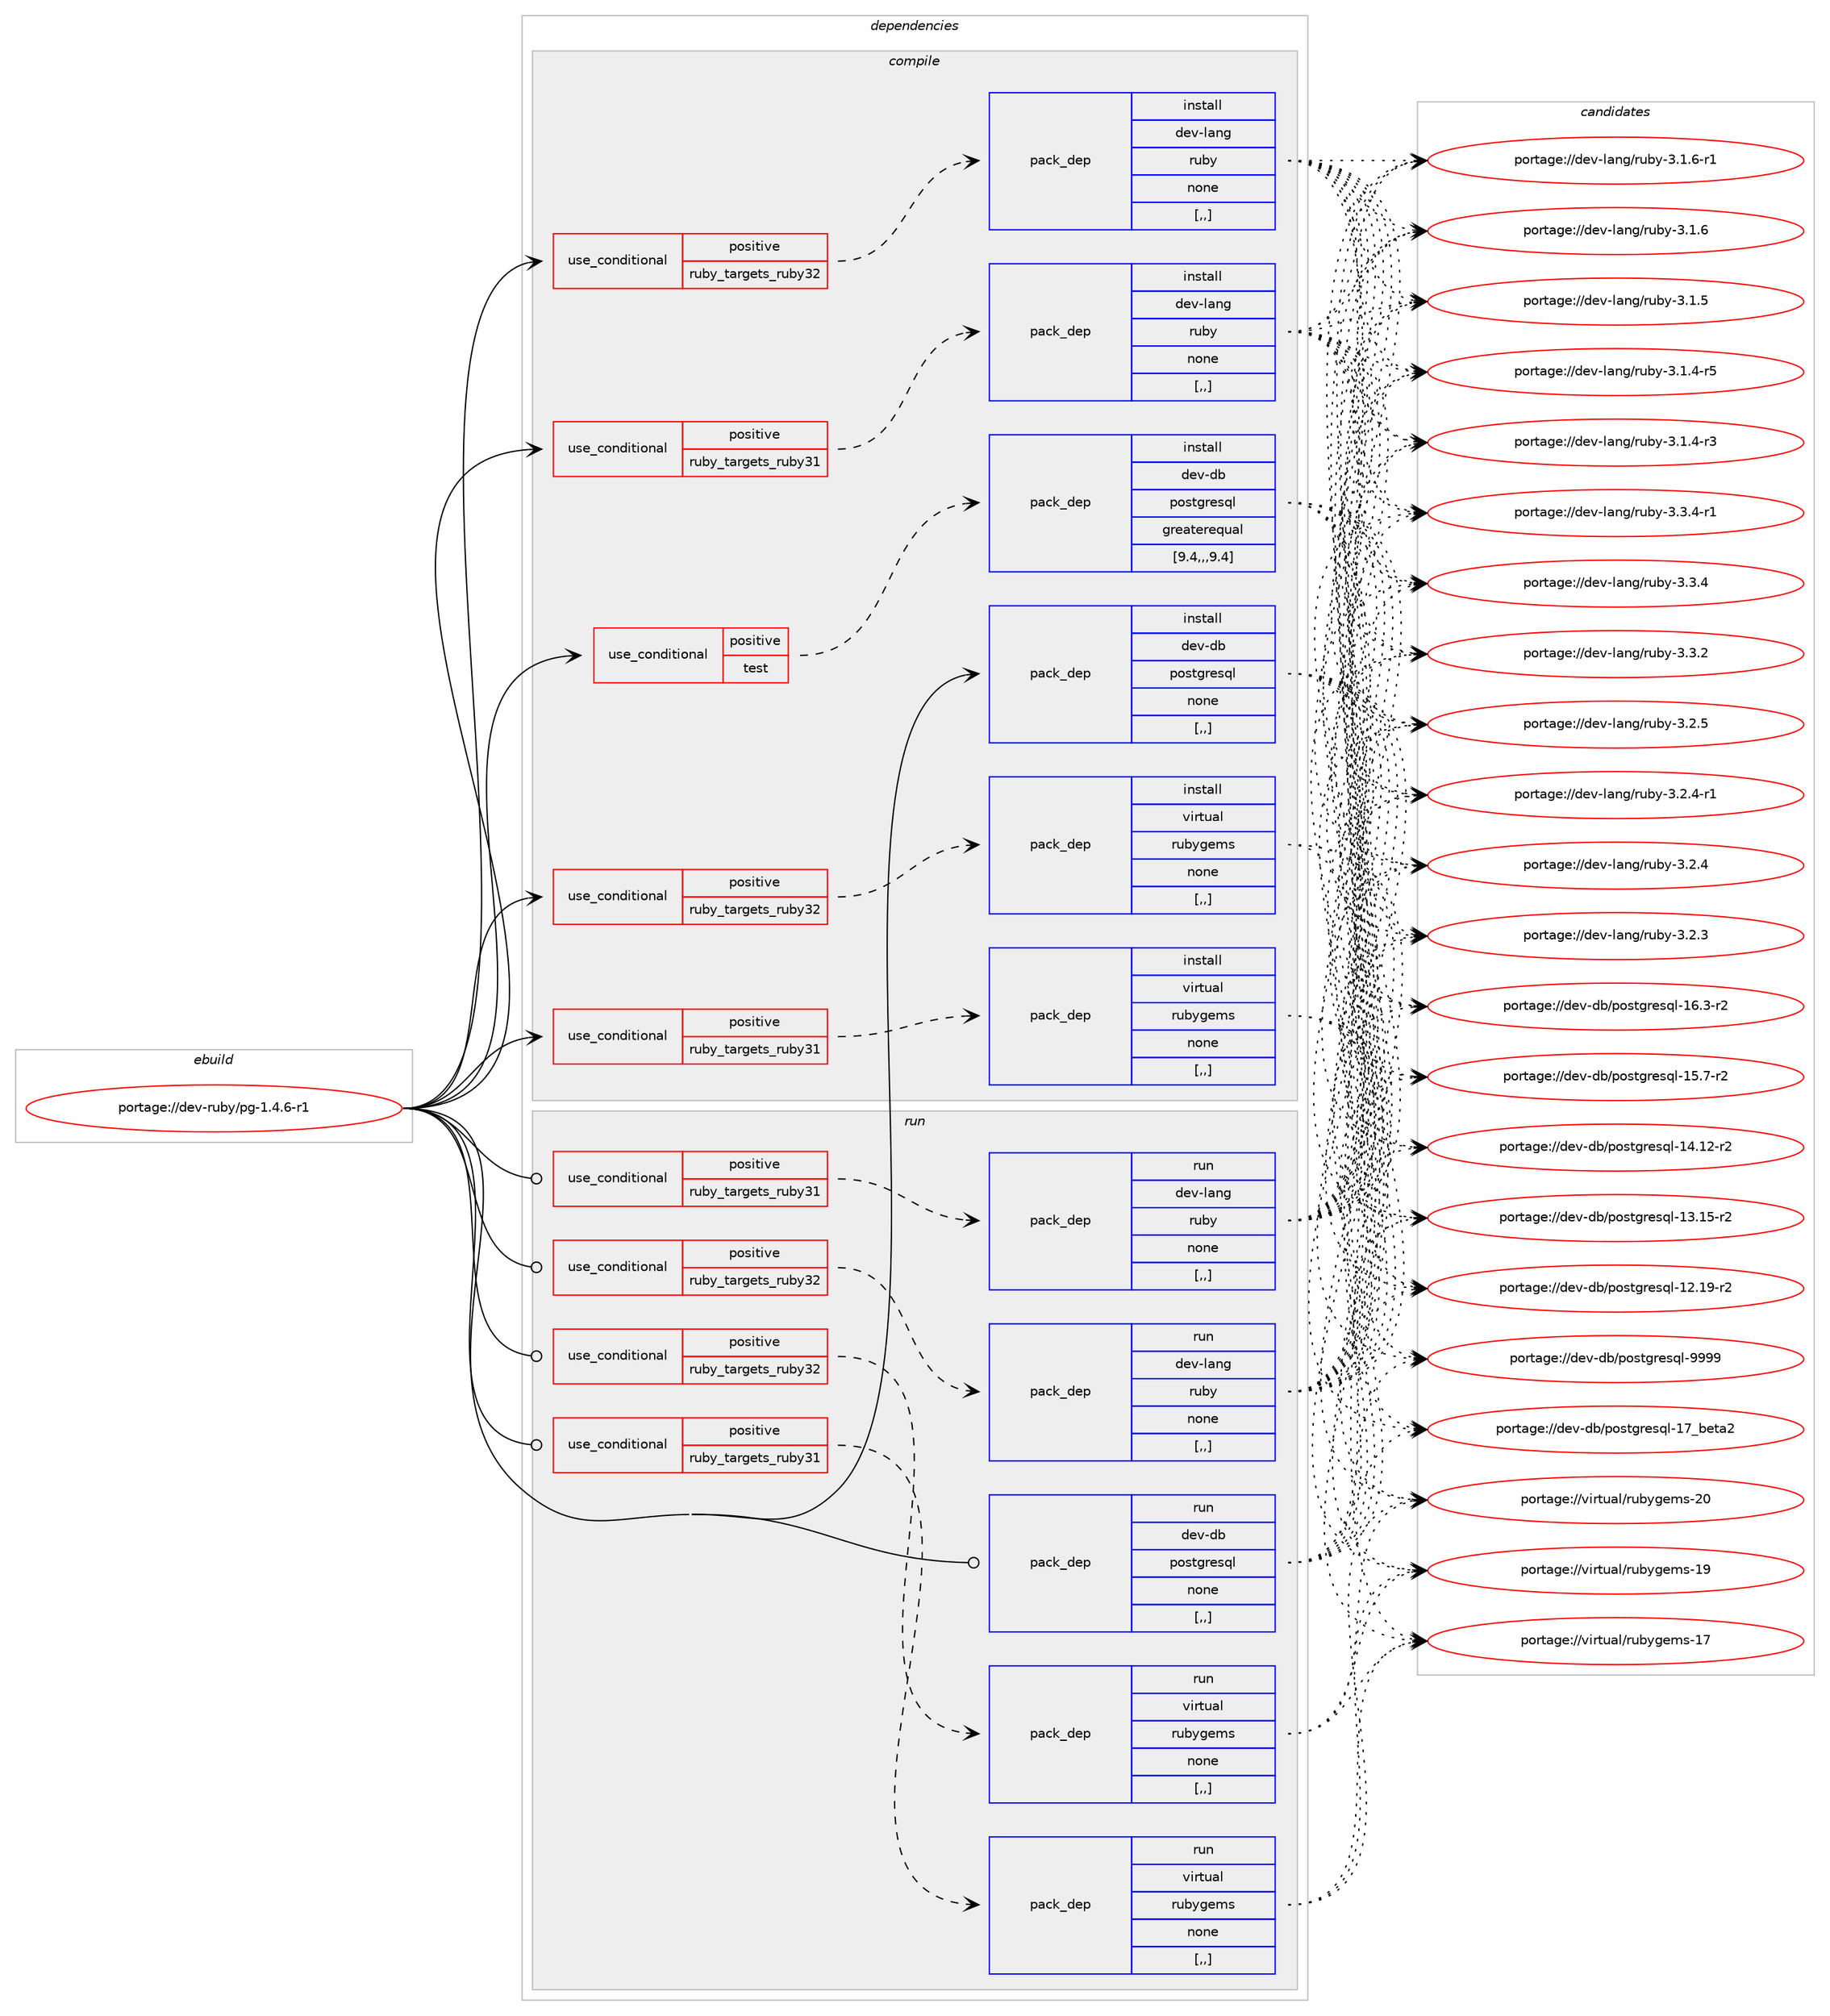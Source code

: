 digraph prolog {

# *************
# Graph options
# *************

newrank=true;
concentrate=true;
compound=true;
graph [rankdir=LR,fontname=Helvetica,fontsize=10,ranksep=1.5];#, ranksep=2.5, nodesep=0.2];
edge  [arrowhead=vee];
node  [fontname=Helvetica,fontsize=10];

# **********
# The ebuild
# **********

subgraph cluster_leftcol {
color=gray;
label=<<i>ebuild</i>>;
id [label="portage://dev-ruby/pg-1.4.6-r1", color=red, width=4, href="../dev-ruby/pg-1.4.6-r1.svg"];
}

# ****************
# The dependencies
# ****************

subgraph cluster_midcol {
color=gray;
label=<<i>dependencies</i>>;
subgraph cluster_compile {
fillcolor="#eeeeee";
style=filled;
label=<<i>compile</i>>;
subgraph cond52552 {
dependency194207 [label=<<TABLE BORDER="0" CELLBORDER="1" CELLSPACING="0" CELLPADDING="4"><TR><TD ROWSPAN="3" CELLPADDING="10">use_conditional</TD></TR><TR><TD>positive</TD></TR><TR><TD>ruby_targets_ruby31</TD></TR></TABLE>>, shape=none, color=red];
subgraph pack140303 {
dependency194208 [label=<<TABLE BORDER="0" CELLBORDER="1" CELLSPACING="0" CELLPADDING="4" WIDTH="220"><TR><TD ROWSPAN="6" CELLPADDING="30">pack_dep</TD></TR><TR><TD WIDTH="110">install</TD></TR><TR><TD>dev-lang</TD></TR><TR><TD>ruby</TD></TR><TR><TD>none</TD></TR><TR><TD>[,,]</TD></TR></TABLE>>, shape=none, color=blue];
}
dependency194207:e -> dependency194208:w [weight=20,style="dashed",arrowhead="vee"];
}
id:e -> dependency194207:w [weight=20,style="solid",arrowhead="vee"];
subgraph cond52553 {
dependency194209 [label=<<TABLE BORDER="0" CELLBORDER="1" CELLSPACING="0" CELLPADDING="4"><TR><TD ROWSPAN="3" CELLPADDING="10">use_conditional</TD></TR><TR><TD>positive</TD></TR><TR><TD>ruby_targets_ruby31</TD></TR></TABLE>>, shape=none, color=red];
subgraph pack140304 {
dependency194210 [label=<<TABLE BORDER="0" CELLBORDER="1" CELLSPACING="0" CELLPADDING="4" WIDTH="220"><TR><TD ROWSPAN="6" CELLPADDING="30">pack_dep</TD></TR><TR><TD WIDTH="110">install</TD></TR><TR><TD>virtual</TD></TR><TR><TD>rubygems</TD></TR><TR><TD>none</TD></TR><TR><TD>[,,]</TD></TR></TABLE>>, shape=none, color=blue];
}
dependency194209:e -> dependency194210:w [weight=20,style="dashed",arrowhead="vee"];
}
id:e -> dependency194209:w [weight=20,style="solid",arrowhead="vee"];
subgraph cond52554 {
dependency194211 [label=<<TABLE BORDER="0" CELLBORDER="1" CELLSPACING="0" CELLPADDING="4"><TR><TD ROWSPAN="3" CELLPADDING="10">use_conditional</TD></TR><TR><TD>positive</TD></TR><TR><TD>ruby_targets_ruby32</TD></TR></TABLE>>, shape=none, color=red];
subgraph pack140305 {
dependency194212 [label=<<TABLE BORDER="0" CELLBORDER="1" CELLSPACING="0" CELLPADDING="4" WIDTH="220"><TR><TD ROWSPAN="6" CELLPADDING="30">pack_dep</TD></TR><TR><TD WIDTH="110">install</TD></TR><TR><TD>dev-lang</TD></TR><TR><TD>ruby</TD></TR><TR><TD>none</TD></TR><TR><TD>[,,]</TD></TR></TABLE>>, shape=none, color=blue];
}
dependency194211:e -> dependency194212:w [weight=20,style="dashed",arrowhead="vee"];
}
id:e -> dependency194211:w [weight=20,style="solid",arrowhead="vee"];
subgraph cond52555 {
dependency194213 [label=<<TABLE BORDER="0" CELLBORDER="1" CELLSPACING="0" CELLPADDING="4"><TR><TD ROWSPAN="3" CELLPADDING="10">use_conditional</TD></TR><TR><TD>positive</TD></TR><TR><TD>ruby_targets_ruby32</TD></TR></TABLE>>, shape=none, color=red];
subgraph pack140306 {
dependency194214 [label=<<TABLE BORDER="0" CELLBORDER="1" CELLSPACING="0" CELLPADDING="4" WIDTH="220"><TR><TD ROWSPAN="6" CELLPADDING="30">pack_dep</TD></TR><TR><TD WIDTH="110">install</TD></TR><TR><TD>virtual</TD></TR><TR><TD>rubygems</TD></TR><TR><TD>none</TD></TR><TR><TD>[,,]</TD></TR></TABLE>>, shape=none, color=blue];
}
dependency194213:e -> dependency194214:w [weight=20,style="dashed",arrowhead="vee"];
}
id:e -> dependency194213:w [weight=20,style="solid",arrowhead="vee"];
subgraph cond52556 {
dependency194215 [label=<<TABLE BORDER="0" CELLBORDER="1" CELLSPACING="0" CELLPADDING="4"><TR><TD ROWSPAN="3" CELLPADDING="10">use_conditional</TD></TR><TR><TD>positive</TD></TR><TR><TD>test</TD></TR></TABLE>>, shape=none, color=red];
subgraph pack140307 {
dependency194216 [label=<<TABLE BORDER="0" CELLBORDER="1" CELLSPACING="0" CELLPADDING="4" WIDTH="220"><TR><TD ROWSPAN="6" CELLPADDING="30">pack_dep</TD></TR><TR><TD WIDTH="110">install</TD></TR><TR><TD>dev-db</TD></TR><TR><TD>postgresql</TD></TR><TR><TD>greaterequal</TD></TR><TR><TD>[9.4,,,9.4]</TD></TR></TABLE>>, shape=none, color=blue];
}
dependency194215:e -> dependency194216:w [weight=20,style="dashed",arrowhead="vee"];
}
id:e -> dependency194215:w [weight=20,style="solid",arrowhead="vee"];
subgraph pack140308 {
dependency194217 [label=<<TABLE BORDER="0" CELLBORDER="1" CELLSPACING="0" CELLPADDING="4" WIDTH="220"><TR><TD ROWSPAN="6" CELLPADDING="30">pack_dep</TD></TR><TR><TD WIDTH="110">install</TD></TR><TR><TD>dev-db</TD></TR><TR><TD>postgresql</TD></TR><TR><TD>none</TD></TR><TR><TD>[,,]</TD></TR></TABLE>>, shape=none, color=blue];
}
id:e -> dependency194217:w [weight=20,style="solid",arrowhead="vee"];
}
subgraph cluster_compileandrun {
fillcolor="#eeeeee";
style=filled;
label=<<i>compile and run</i>>;
}
subgraph cluster_run {
fillcolor="#eeeeee";
style=filled;
label=<<i>run</i>>;
subgraph cond52557 {
dependency194218 [label=<<TABLE BORDER="0" CELLBORDER="1" CELLSPACING="0" CELLPADDING="4"><TR><TD ROWSPAN="3" CELLPADDING="10">use_conditional</TD></TR><TR><TD>positive</TD></TR><TR><TD>ruby_targets_ruby31</TD></TR></TABLE>>, shape=none, color=red];
subgraph pack140309 {
dependency194219 [label=<<TABLE BORDER="0" CELLBORDER="1" CELLSPACING="0" CELLPADDING="4" WIDTH="220"><TR><TD ROWSPAN="6" CELLPADDING="30">pack_dep</TD></TR><TR><TD WIDTH="110">run</TD></TR><TR><TD>dev-lang</TD></TR><TR><TD>ruby</TD></TR><TR><TD>none</TD></TR><TR><TD>[,,]</TD></TR></TABLE>>, shape=none, color=blue];
}
dependency194218:e -> dependency194219:w [weight=20,style="dashed",arrowhead="vee"];
}
id:e -> dependency194218:w [weight=20,style="solid",arrowhead="odot"];
subgraph cond52558 {
dependency194220 [label=<<TABLE BORDER="0" CELLBORDER="1" CELLSPACING="0" CELLPADDING="4"><TR><TD ROWSPAN="3" CELLPADDING="10">use_conditional</TD></TR><TR><TD>positive</TD></TR><TR><TD>ruby_targets_ruby31</TD></TR></TABLE>>, shape=none, color=red];
subgraph pack140310 {
dependency194221 [label=<<TABLE BORDER="0" CELLBORDER="1" CELLSPACING="0" CELLPADDING="4" WIDTH="220"><TR><TD ROWSPAN="6" CELLPADDING="30">pack_dep</TD></TR><TR><TD WIDTH="110">run</TD></TR><TR><TD>virtual</TD></TR><TR><TD>rubygems</TD></TR><TR><TD>none</TD></TR><TR><TD>[,,]</TD></TR></TABLE>>, shape=none, color=blue];
}
dependency194220:e -> dependency194221:w [weight=20,style="dashed",arrowhead="vee"];
}
id:e -> dependency194220:w [weight=20,style="solid",arrowhead="odot"];
subgraph cond52559 {
dependency194222 [label=<<TABLE BORDER="0" CELLBORDER="1" CELLSPACING="0" CELLPADDING="4"><TR><TD ROWSPAN="3" CELLPADDING="10">use_conditional</TD></TR><TR><TD>positive</TD></TR><TR><TD>ruby_targets_ruby32</TD></TR></TABLE>>, shape=none, color=red];
subgraph pack140311 {
dependency194223 [label=<<TABLE BORDER="0" CELLBORDER="1" CELLSPACING="0" CELLPADDING="4" WIDTH="220"><TR><TD ROWSPAN="6" CELLPADDING="30">pack_dep</TD></TR><TR><TD WIDTH="110">run</TD></TR><TR><TD>dev-lang</TD></TR><TR><TD>ruby</TD></TR><TR><TD>none</TD></TR><TR><TD>[,,]</TD></TR></TABLE>>, shape=none, color=blue];
}
dependency194222:e -> dependency194223:w [weight=20,style="dashed",arrowhead="vee"];
}
id:e -> dependency194222:w [weight=20,style="solid",arrowhead="odot"];
subgraph cond52560 {
dependency194224 [label=<<TABLE BORDER="0" CELLBORDER="1" CELLSPACING="0" CELLPADDING="4"><TR><TD ROWSPAN="3" CELLPADDING="10">use_conditional</TD></TR><TR><TD>positive</TD></TR><TR><TD>ruby_targets_ruby32</TD></TR></TABLE>>, shape=none, color=red];
subgraph pack140312 {
dependency194225 [label=<<TABLE BORDER="0" CELLBORDER="1" CELLSPACING="0" CELLPADDING="4" WIDTH="220"><TR><TD ROWSPAN="6" CELLPADDING="30">pack_dep</TD></TR><TR><TD WIDTH="110">run</TD></TR><TR><TD>virtual</TD></TR><TR><TD>rubygems</TD></TR><TR><TD>none</TD></TR><TR><TD>[,,]</TD></TR></TABLE>>, shape=none, color=blue];
}
dependency194224:e -> dependency194225:w [weight=20,style="dashed",arrowhead="vee"];
}
id:e -> dependency194224:w [weight=20,style="solid",arrowhead="odot"];
subgraph pack140313 {
dependency194226 [label=<<TABLE BORDER="0" CELLBORDER="1" CELLSPACING="0" CELLPADDING="4" WIDTH="220"><TR><TD ROWSPAN="6" CELLPADDING="30">pack_dep</TD></TR><TR><TD WIDTH="110">run</TD></TR><TR><TD>dev-db</TD></TR><TR><TD>postgresql</TD></TR><TR><TD>none</TD></TR><TR><TD>[,,]</TD></TR></TABLE>>, shape=none, color=blue];
}
id:e -> dependency194226:w [weight=20,style="solid",arrowhead="odot"];
}
}

# **************
# The candidates
# **************

subgraph cluster_choices {
rank=same;
color=gray;
label=<<i>candidates</i>>;

subgraph choice140303 {
color=black;
nodesep=1;
choice100101118451089711010347114117981214551465146524511449 [label="portage://dev-lang/ruby-3.3.4-r1", color=red, width=4,href="../dev-lang/ruby-3.3.4-r1.svg"];
choice10010111845108971101034711411798121455146514652 [label="portage://dev-lang/ruby-3.3.4", color=red, width=4,href="../dev-lang/ruby-3.3.4.svg"];
choice10010111845108971101034711411798121455146514650 [label="portage://dev-lang/ruby-3.3.2", color=red, width=4,href="../dev-lang/ruby-3.3.2.svg"];
choice10010111845108971101034711411798121455146504653 [label="portage://dev-lang/ruby-3.2.5", color=red, width=4,href="../dev-lang/ruby-3.2.5.svg"];
choice100101118451089711010347114117981214551465046524511449 [label="portage://dev-lang/ruby-3.2.4-r1", color=red, width=4,href="../dev-lang/ruby-3.2.4-r1.svg"];
choice10010111845108971101034711411798121455146504652 [label="portage://dev-lang/ruby-3.2.4", color=red, width=4,href="../dev-lang/ruby-3.2.4.svg"];
choice10010111845108971101034711411798121455146504651 [label="portage://dev-lang/ruby-3.2.3", color=red, width=4,href="../dev-lang/ruby-3.2.3.svg"];
choice100101118451089711010347114117981214551464946544511449 [label="portage://dev-lang/ruby-3.1.6-r1", color=red, width=4,href="../dev-lang/ruby-3.1.6-r1.svg"];
choice10010111845108971101034711411798121455146494654 [label="portage://dev-lang/ruby-3.1.6", color=red, width=4,href="../dev-lang/ruby-3.1.6.svg"];
choice10010111845108971101034711411798121455146494653 [label="portage://dev-lang/ruby-3.1.5", color=red, width=4,href="../dev-lang/ruby-3.1.5.svg"];
choice100101118451089711010347114117981214551464946524511453 [label="portage://dev-lang/ruby-3.1.4-r5", color=red, width=4,href="../dev-lang/ruby-3.1.4-r5.svg"];
choice100101118451089711010347114117981214551464946524511451 [label="portage://dev-lang/ruby-3.1.4-r3", color=red, width=4,href="../dev-lang/ruby-3.1.4-r3.svg"];
dependency194208:e -> choice100101118451089711010347114117981214551465146524511449:w [style=dotted,weight="100"];
dependency194208:e -> choice10010111845108971101034711411798121455146514652:w [style=dotted,weight="100"];
dependency194208:e -> choice10010111845108971101034711411798121455146514650:w [style=dotted,weight="100"];
dependency194208:e -> choice10010111845108971101034711411798121455146504653:w [style=dotted,weight="100"];
dependency194208:e -> choice100101118451089711010347114117981214551465046524511449:w [style=dotted,weight="100"];
dependency194208:e -> choice10010111845108971101034711411798121455146504652:w [style=dotted,weight="100"];
dependency194208:e -> choice10010111845108971101034711411798121455146504651:w [style=dotted,weight="100"];
dependency194208:e -> choice100101118451089711010347114117981214551464946544511449:w [style=dotted,weight="100"];
dependency194208:e -> choice10010111845108971101034711411798121455146494654:w [style=dotted,weight="100"];
dependency194208:e -> choice10010111845108971101034711411798121455146494653:w [style=dotted,weight="100"];
dependency194208:e -> choice100101118451089711010347114117981214551464946524511453:w [style=dotted,weight="100"];
dependency194208:e -> choice100101118451089711010347114117981214551464946524511451:w [style=dotted,weight="100"];
}
subgraph choice140304 {
color=black;
nodesep=1;
choice118105114116117971084711411798121103101109115455048 [label="portage://virtual/rubygems-20", color=red, width=4,href="../virtual/rubygems-20.svg"];
choice118105114116117971084711411798121103101109115454957 [label="portage://virtual/rubygems-19", color=red, width=4,href="../virtual/rubygems-19.svg"];
choice118105114116117971084711411798121103101109115454955 [label="portage://virtual/rubygems-17", color=red, width=4,href="../virtual/rubygems-17.svg"];
dependency194210:e -> choice118105114116117971084711411798121103101109115455048:w [style=dotted,weight="100"];
dependency194210:e -> choice118105114116117971084711411798121103101109115454957:w [style=dotted,weight="100"];
dependency194210:e -> choice118105114116117971084711411798121103101109115454955:w [style=dotted,weight="100"];
}
subgraph choice140305 {
color=black;
nodesep=1;
choice100101118451089711010347114117981214551465146524511449 [label="portage://dev-lang/ruby-3.3.4-r1", color=red, width=4,href="../dev-lang/ruby-3.3.4-r1.svg"];
choice10010111845108971101034711411798121455146514652 [label="portage://dev-lang/ruby-3.3.4", color=red, width=4,href="../dev-lang/ruby-3.3.4.svg"];
choice10010111845108971101034711411798121455146514650 [label="portage://dev-lang/ruby-3.3.2", color=red, width=4,href="../dev-lang/ruby-3.3.2.svg"];
choice10010111845108971101034711411798121455146504653 [label="portage://dev-lang/ruby-3.2.5", color=red, width=4,href="../dev-lang/ruby-3.2.5.svg"];
choice100101118451089711010347114117981214551465046524511449 [label="portage://dev-lang/ruby-3.2.4-r1", color=red, width=4,href="../dev-lang/ruby-3.2.4-r1.svg"];
choice10010111845108971101034711411798121455146504652 [label="portage://dev-lang/ruby-3.2.4", color=red, width=4,href="../dev-lang/ruby-3.2.4.svg"];
choice10010111845108971101034711411798121455146504651 [label="portage://dev-lang/ruby-3.2.3", color=red, width=4,href="../dev-lang/ruby-3.2.3.svg"];
choice100101118451089711010347114117981214551464946544511449 [label="portage://dev-lang/ruby-3.1.6-r1", color=red, width=4,href="../dev-lang/ruby-3.1.6-r1.svg"];
choice10010111845108971101034711411798121455146494654 [label="portage://dev-lang/ruby-3.1.6", color=red, width=4,href="../dev-lang/ruby-3.1.6.svg"];
choice10010111845108971101034711411798121455146494653 [label="portage://dev-lang/ruby-3.1.5", color=red, width=4,href="../dev-lang/ruby-3.1.5.svg"];
choice100101118451089711010347114117981214551464946524511453 [label="portage://dev-lang/ruby-3.1.4-r5", color=red, width=4,href="../dev-lang/ruby-3.1.4-r5.svg"];
choice100101118451089711010347114117981214551464946524511451 [label="portage://dev-lang/ruby-3.1.4-r3", color=red, width=4,href="../dev-lang/ruby-3.1.4-r3.svg"];
dependency194212:e -> choice100101118451089711010347114117981214551465146524511449:w [style=dotted,weight="100"];
dependency194212:e -> choice10010111845108971101034711411798121455146514652:w [style=dotted,weight="100"];
dependency194212:e -> choice10010111845108971101034711411798121455146514650:w [style=dotted,weight="100"];
dependency194212:e -> choice10010111845108971101034711411798121455146504653:w [style=dotted,weight="100"];
dependency194212:e -> choice100101118451089711010347114117981214551465046524511449:w [style=dotted,weight="100"];
dependency194212:e -> choice10010111845108971101034711411798121455146504652:w [style=dotted,weight="100"];
dependency194212:e -> choice10010111845108971101034711411798121455146504651:w [style=dotted,weight="100"];
dependency194212:e -> choice100101118451089711010347114117981214551464946544511449:w [style=dotted,weight="100"];
dependency194212:e -> choice10010111845108971101034711411798121455146494654:w [style=dotted,weight="100"];
dependency194212:e -> choice10010111845108971101034711411798121455146494653:w [style=dotted,weight="100"];
dependency194212:e -> choice100101118451089711010347114117981214551464946524511453:w [style=dotted,weight="100"];
dependency194212:e -> choice100101118451089711010347114117981214551464946524511451:w [style=dotted,weight="100"];
}
subgraph choice140306 {
color=black;
nodesep=1;
choice118105114116117971084711411798121103101109115455048 [label="portage://virtual/rubygems-20", color=red, width=4,href="../virtual/rubygems-20.svg"];
choice118105114116117971084711411798121103101109115454957 [label="portage://virtual/rubygems-19", color=red, width=4,href="../virtual/rubygems-19.svg"];
choice118105114116117971084711411798121103101109115454955 [label="portage://virtual/rubygems-17", color=red, width=4,href="../virtual/rubygems-17.svg"];
dependency194214:e -> choice118105114116117971084711411798121103101109115455048:w [style=dotted,weight="100"];
dependency194214:e -> choice118105114116117971084711411798121103101109115454957:w [style=dotted,weight="100"];
dependency194214:e -> choice118105114116117971084711411798121103101109115454955:w [style=dotted,weight="100"];
}
subgraph choice140307 {
color=black;
nodesep=1;
choice1001011184510098471121111151161031141011151131084557575757 [label="portage://dev-db/postgresql-9999", color=red, width=4,href="../dev-db/postgresql-9999.svg"];
choice10010111845100984711211111511610311410111511310845495595981011169750 [label="portage://dev-db/postgresql-17_beta2", color=red, width=4,href="../dev-db/postgresql-17_beta2.svg"];
choice10010111845100984711211111511610311410111511310845495446514511450 [label="portage://dev-db/postgresql-16.3-r2", color=red, width=4,href="../dev-db/postgresql-16.3-r2.svg"];
choice10010111845100984711211111511610311410111511310845495346554511450 [label="portage://dev-db/postgresql-15.7-r2", color=red, width=4,href="../dev-db/postgresql-15.7-r2.svg"];
choice1001011184510098471121111151161031141011151131084549524649504511450 [label="portage://dev-db/postgresql-14.12-r2", color=red, width=4,href="../dev-db/postgresql-14.12-r2.svg"];
choice1001011184510098471121111151161031141011151131084549514649534511450 [label="portage://dev-db/postgresql-13.15-r2", color=red, width=4,href="../dev-db/postgresql-13.15-r2.svg"];
choice1001011184510098471121111151161031141011151131084549504649574511450 [label="portage://dev-db/postgresql-12.19-r2", color=red, width=4,href="../dev-db/postgresql-12.19-r2.svg"];
dependency194216:e -> choice1001011184510098471121111151161031141011151131084557575757:w [style=dotted,weight="100"];
dependency194216:e -> choice10010111845100984711211111511610311410111511310845495595981011169750:w [style=dotted,weight="100"];
dependency194216:e -> choice10010111845100984711211111511610311410111511310845495446514511450:w [style=dotted,weight="100"];
dependency194216:e -> choice10010111845100984711211111511610311410111511310845495346554511450:w [style=dotted,weight="100"];
dependency194216:e -> choice1001011184510098471121111151161031141011151131084549524649504511450:w [style=dotted,weight="100"];
dependency194216:e -> choice1001011184510098471121111151161031141011151131084549514649534511450:w [style=dotted,weight="100"];
dependency194216:e -> choice1001011184510098471121111151161031141011151131084549504649574511450:w [style=dotted,weight="100"];
}
subgraph choice140308 {
color=black;
nodesep=1;
choice1001011184510098471121111151161031141011151131084557575757 [label="portage://dev-db/postgresql-9999", color=red, width=4,href="../dev-db/postgresql-9999.svg"];
choice10010111845100984711211111511610311410111511310845495595981011169750 [label="portage://dev-db/postgresql-17_beta2", color=red, width=4,href="../dev-db/postgresql-17_beta2.svg"];
choice10010111845100984711211111511610311410111511310845495446514511450 [label="portage://dev-db/postgresql-16.3-r2", color=red, width=4,href="../dev-db/postgresql-16.3-r2.svg"];
choice10010111845100984711211111511610311410111511310845495346554511450 [label="portage://dev-db/postgresql-15.7-r2", color=red, width=4,href="../dev-db/postgresql-15.7-r2.svg"];
choice1001011184510098471121111151161031141011151131084549524649504511450 [label="portage://dev-db/postgresql-14.12-r2", color=red, width=4,href="../dev-db/postgresql-14.12-r2.svg"];
choice1001011184510098471121111151161031141011151131084549514649534511450 [label="portage://dev-db/postgresql-13.15-r2", color=red, width=4,href="../dev-db/postgresql-13.15-r2.svg"];
choice1001011184510098471121111151161031141011151131084549504649574511450 [label="portage://dev-db/postgresql-12.19-r2", color=red, width=4,href="../dev-db/postgresql-12.19-r2.svg"];
dependency194217:e -> choice1001011184510098471121111151161031141011151131084557575757:w [style=dotted,weight="100"];
dependency194217:e -> choice10010111845100984711211111511610311410111511310845495595981011169750:w [style=dotted,weight="100"];
dependency194217:e -> choice10010111845100984711211111511610311410111511310845495446514511450:w [style=dotted,weight="100"];
dependency194217:e -> choice10010111845100984711211111511610311410111511310845495346554511450:w [style=dotted,weight="100"];
dependency194217:e -> choice1001011184510098471121111151161031141011151131084549524649504511450:w [style=dotted,weight="100"];
dependency194217:e -> choice1001011184510098471121111151161031141011151131084549514649534511450:w [style=dotted,weight="100"];
dependency194217:e -> choice1001011184510098471121111151161031141011151131084549504649574511450:w [style=dotted,weight="100"];
}
subgraph choice140309 {
color=black;
nodesep=1;
choice100101118451089711010347114117981214551465146524511449 [label="portage://dev-lang/ruby-3.3.4-r1", color=red, width=4,href="../dev-lang/ruby-3.3.4-r1.svg"];
choice10010111845108971101034711411798121455146514652 [label="portage://dev-lang/ruby-3.3.4", color=red, width=4,href="../dev-lang/ruby-3.3.4.svg"];
choice10010111845108971101034711411798121455146514650 [label="portage://dev-lang/ruby-3.3.2", color=red, width=4,href="../dev-lang/ruby-3.3.2.svg"];
choice10010111845108971101034711411798121455146504653 [label="portage://dev-lang/ruby-3.2.5", color=red, width=4,href="../dev-lang/ruby-3.2.5.svg"];
choice100101118451089711010347114117981214551465046524511449 [label="portage://dev-lang/ruby-3.2.4-r1", color=red, width=4,href="../dev-lang/ruby-3.2.4-r1.svg"];
choice10010111845108971101034711411798121455146504652 [label="portage://dev-lang/ruby-3.2.4", color=red, width=4,href="../dev-lang/ruby-3.2.4.svg"];
choice10010111845108971101034711411798121455146504651 [label="portage://dev-lang/ruby-3.2.3", color=red, width=4,href="../dev-lang/ruby-3.2.3.svg"];
choice100101118451089711010347114117981214551464946544511449 [label="portage://dev-lang/ruby-3.1.6-r1", color=red, width=4,href="../dev-lang/ruby-3.1.6-r1.svg"];
choice10010111845108971101034711411798121455146494654 [label="portage://dev-lang/ruby-3.1.6", color=red, width=4,href="../dev-lang/ruby-3.1.6.svg"];
choice10010111845108971101034711411798121455146494653 [label="portage://dev-lang/ruby-3.1.5", color=red, width=4,href="../dev-lang/ruby-3.1.5.svg"];
choice100101118451089711010347114117981214551464946524511453 [label="portage://dev-lang/ruby-3.1.4-r5", color=red, width=4,href="../dev-lang/ruby-3.1.4-r5.svg"];
choice100101118451089711010347114117981214551464946524511451 [label="portage://dev-lang/ruby-3.1.4-r3", color=red, width=4,href="../dev-lang/ruby-3.1.4-r3.svg"];
dependency194219:e -> choice100101118451089711010347114117981214551465146524511449:w [style=dotted,weight="100"];
dependency194219:e -> choice10010111845108971101034711411798121455146514652:w [style=dotted,weight="100"];
dependency194219:e -> choice10010111845108971101034711411798121455146514650:w [style=dotted,weight="100"];
dependency194219:e -> choice10010111845108971101034711411798121455146504653:w [style=dotted,weight="100"];
dependency194219:e -> choice100101118451089711010347114117981214551465046524511449:w [style=dotted,weight="100"];
dependency194219:e -> choice10010111845108971101034711411798121455146504652:w [style=dotted,weight="100"];
dependency194219:e -> choice10010111845108971101034711411798121455146504651:w [style=dotted,weight="100"];
dependency194219:e -> choice100101118451089711010347114117981214551464946544511449:w [style=dotted,weight="100"];
dependency194219:e -> choice10010111845108971101034711411798121455146494654:w [style=dotted,weight="100"];
dependency194219:e -> choice10010111845108971101034711411798121455146494653:w [style=dotted,weight="100"];
dependency194219:e -> choice100101118451089711010347114117981214551464946524511453:w [style=dotted,weight="100"];
dependency194219:e -> choice100101118451089711010347114117981214551464946524511451:w [style=dotted,weight="100"];
}
subgraph choice140310 {
color=black;
nodesep=1;
choice118105114116117971084711411798121103101109115455048 [label="portage://virtual/rubygems-20", color=red, width=4,href="../virtual/rubygems-20.svg"];
choice118105114116117971084711411798121103101109115454957 [label="portage://virtual/rubygems-19", color=red, width=4,href="../virtual/rubygems-19.svg"];
choice118105114116117971084711411798121103101109115454955 [label="portage://virtual/rubygems-17", color=red, width=4,href="../virtual/rubygems-17.svg"];
dependency194221:e -> choice118105114116117971084711411798121103101109115455048:w [style=dotted,weight="100"];
dependency194221:e -> choice118105114116117971084711411798121103101109115454957:w [style=dotted,weight="100"];
dependency194221:e -> choice118105114116117971084711411798121103101109115454955:w [style=dotted,weight="100"];
}
subgraph choice140311 {
color=black;
nodesep=1;
choice100101118451089711010347114117981214551465146524511449 [label="portage://dev-lang/ruby-3.3.4-r1", color=red, width=4,href="../dev-lang/ruby-3.3.4-r1.svg"];
choice10010111845108971101034711411798121455146514652 [label="portage://dev-lang/ruby-3.3.4", color=red, width=4,href="../dev-lang/ruby-3.3.4.svg"];
choice10010111845108971101034711411798121455146514650 [label="portage://dev-lang/ruby-3.3.2", color=red, width=4,href="../dev-lang/ruby-3.3.2.svg"];
choice10010111845108971101034711411798121455146504653 [label="portage://dev-lang/ruby-3.2.5", color=red, width=4,href="../dev-lang/ruby-3.2.5.svg"];
choice100101118451089711010347114117981214551465046524511449 [label="portage://dev-lang/ruby-3.2.4-r1", color=red, width=4,href="../dev-lang/ruby-3.2.4-r1.svg"];
choice10010111845108971101034711411798121455146504652 [label="portage://dev-lang/ruby-3.2.4", color=red, width=4,href="../dev-lang/ruby-3.2.4.svg"];
choice10010111845108971101034711411798121455146504651 [label="portage://dev-lang/ruby-3.2.3", color=red, width=4,href="../dev-lang/ruby-3.2.3.svg"];
choice100101118451089711010347114117981214551464946544511449 [label="portage://dev-lang/ruby-3.1.6-r1", color=red, width=4,href="../dev-lang/ruby-3.1.6-r1.svg"];
choice10010111845108971101034711411798121455146494654 [label="portage://dev-lang/ruby-3.1.6", color=red, width=4,href="../dev-lang/ruby-3.1.6.svg"];
choice10010111845108971101034711411798121455146494653 [label="portage://dev-lang/ruby-3.1.5", color=red, width=4,href="../dev-lang/ruby-3.1.5.svg"];
choice100101118451089711010347114117981214551464946524511453 [label="portage://dev-lang/ruby-3.1.4-r5", color=red, width=4,href="../dev-lang/ruby-3.1.4-r5.svg"];
choice100101118451089711010347114117981214551464946524511451 [label="portage://dev-lang/ruby-3.1.4-r3", color=red, width=4,href="../dev-lang/ruby-3.1.4-r3.svg"];
dependency194223:e -> choice100101118451089711010347114117981214551465146524511449:w [style=dotted,weight="100"];
dependency194223:e -> choice10010111845108971101034711411798121455146514652:w [style=dotted,weight="100"];
dependency194223:e -> choice10010111845108971101034711411798121455146514650:w [style=dotted,weight="100"];
dependency194223:e -> choice10010111845108971101034711411798121455146504653:w [style=dotted,weight="100"];
dependency194223:e -> choice100101118451089711010347114117981214551465046524511449:w [style=dotted,weight="100"];
dependency194223:e -> choice10010111845108971101034711411798121455146504652:w [style=dotted,weight="100"];
dependency194223:e -> choice10010111845108971101034711411798121455146504651:w [style=dotted,weight="100"];
dependency194223:e -> choice100101118451089711010347114117981214551464946544511449:w [style=dotted,weight="100"];
dependency194223:e -> choice10010111845108971101034711411798121455146494654:w [style=dotted,weight="100"];
dependency194223:e -> choice10010111845108971101034711411798121455146494653:w [style=dotted,weight="100"];
dependency194223:e -> choice100101118451089711010347114117981214551464946524511453:w [style=dotted,weight="100"];
dependency194223:e -> choice100101118451089711010347114117981214551464946524511451:w [style=dotted,weight="100"];
}
subgraph choice140312 {
color=black;
nodesep=1;
choice118105114116117971084711411798121103101109115455048 [label="portage://virtual/rubygems-20", color=red, width=4,href="../virtual/rubygems-20.svg"];
choice118105114116117971084711411798121103101109115454957 [label="portage://virtual/rubygems-19", color=red, width=4,href="../virtual/rubygems-19.svg"];
choice118105114116117971084711411798121103101109115454955 [label="portage://virtual/rubygems-17", color=red, width=4,href="../virtual/rubygems-17.svg"];
dependency194225:e -> choice118105114116117971084711411798121103101109115455048:w [style=dotted,weight="100"];
dependency194225:e -> choice118105114116117971084711411798121103101109115454957:w [style=dotted,weight="100"];
dependency194225:e -> choice118105114116117971084711411798121103101109115454955:w [style=dotted,weight="100"];
}
subgraph choice140313 {
color=black;
nodesep=1;
choice1001011184510098471121111151161031141011151131084557575757 [label="portage://dev-db/postgresql-9999", color=red, width=4,href="../dev-db/postgresql-9999.svg"];
choice10010111845100984711211111511610311410111511310845495595981011169750 [label="portage://dev-db/postgresql-17_beta2", color=red, width=4,href="../dev-db/postgresql-17_beta2.svg"];
choice10010111845100984711211111511610311410111511310845495446514511450 [label="portage://dev-db/postgresql-16.3-r2", color=red, width=4,href="../dev-db/postgresql-16.3-r2.svg"];
choice10010111845100984711211111511610311410111511310845495346554511450 [label="portage://dev-db/postgresql-15.7-r2", color=red, width=4,href="../dev-db/postgresql-15.7-r2.svg"];
choice1001011184510098471121111151161031141011151131084549524649504511450 [label="portage://dev-db/postgresql-14.12-r2", color=red, width=4,href="../dev-db/postgresql-14.12-r2.svg"];
choice1001011184510098471121111151161031141011151131084549514649534511450 [label="portage://dev-db/postgresql-13.15-r2", color=red, width=4,href="../dev-db/postgresql-13.15-r2.svg"];
choice1001011184510098471121111151161031141011151131084549504649574511450 [label="portage://dev-db/postgresql-12.19-r2", color=red, width=4,href="../dev-db/postgresql-12.19-r2.svg"];
dependency194226:e -> choice1001011184510098471121111151161031141011151131084557575757:w [style=dotted,weight="100"];
dependency194226:e -> choice10010111845100984711211111511610311410111511310845495595981011169750:w [style=dotted,weight="100"];
dependency194226:e -> choice10010111845100984711211111511610311410111511310845495446514511450:w [style=dotted,weight="100"];
dependency194226:e -> choice10010111845100984711211111511610311410111511310845495346554511450:w [style=dotted,weight="100"];
dependency194226:e -> choice1001011184510098471121111151161031141011151131084549524649504511450:w [style=dotted,weight="100"];
dependency194226:e -> choice1001011184510098471121111151161031141011151131084549514649534511450:w [style=dotted,weight="100"];
dependency194226:e -> choice1001011184510098471121111151161031141011151131084549504649574511450:w [style=dotted,weight="100"];
}
}

}
